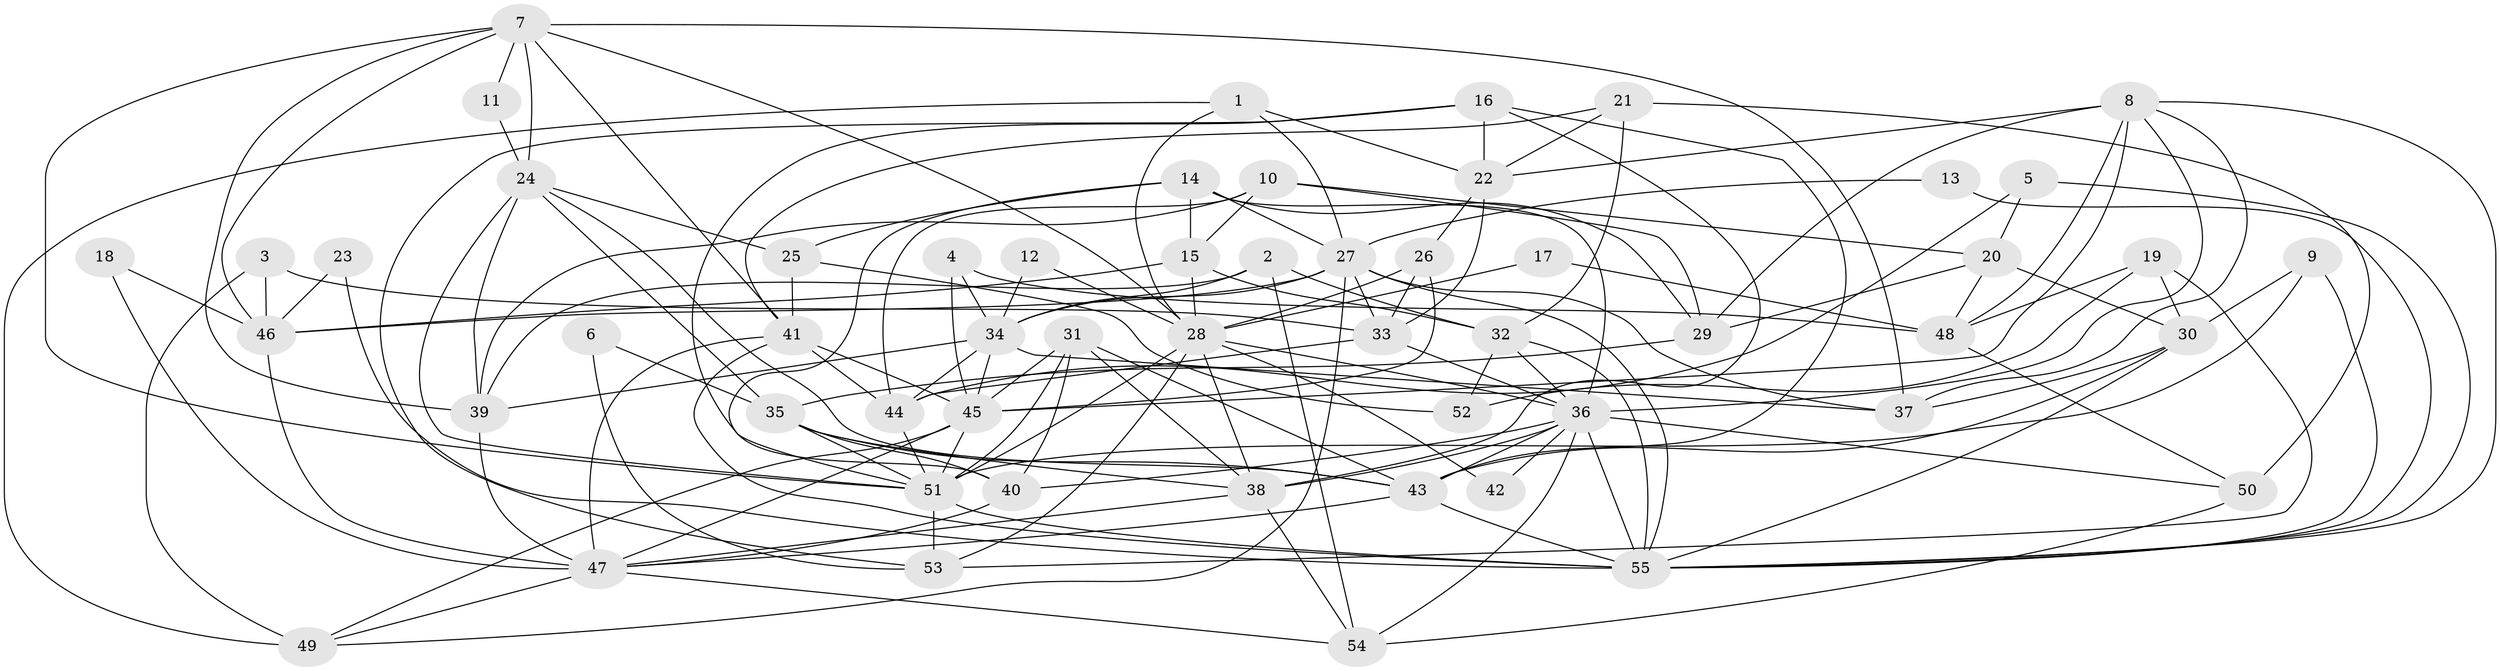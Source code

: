 // original degree distribution, {4: 0.23853211009174313, 3: 0.24770642201834864, 6: 0.11009174311926606, 7: 0.045871559633027525, 5: 0.1559633027522936, 2: 0.1834862385321101, 10: 0.009174311926605505, 9: 0.009174311926605505}
// Generated by graph-tools (version 1.1) at 2025/50/03/09/25 03:50:11]
// undirected, 55 vertices, 151 edges
graph export_dot {
graph [start="1"]
  node [color=gray90,style=filled];
  1;
  2;
  3;
  4;
  5;
  6;
  7;
  8;
  9;
  10;
  11;
  12;
  13;
  14;
  15;
  16;
  17;
  18;
  19;
  20;
  21;
  22;
  23;
  24;
  25;
  26;
  27;
  28;
  29;
  30;
  31;
  32;
  33;
  34;
  35;
  36;
  37;
  38;
  39;
  40;
  41;
  42;
  43;
  44;
  45;
  46;
  47;
  48;
  49;
  50;
  51;
  52;
  53;
  54;
  55;
  1 -- 22 [weight=1.0];
  1 -- 27 [weight=1.0];
  1 -- 28 [weight=1.0];
  1 -- 49 [weight=1.0];
  2 -- 32 [weight=1.0];
  2 -- 34 [weight=1.0];
  2 -- 39 [weight=1.0];
  2 -- 54 [weight=1.0];
  3 -- 33 [weight=1.0];
  3 -- 46 [weight=1.0];
  3 -- 49 [weight=1.0];
  4 -- 34 [weight=1.0];
  4 -- 45 [weight=1.0];
  4 -- 48 [weight=1.0];
  5 -- 20 [weight=1.0];
  5 -- 44 [weight=1.0];
  5 -- 55 [weight=1.0];
  6 -- 35 [weight=1.0];
  6 -- 53 [weight=1.0];
  7 -- 11 [weight=1.0];
  7 -- 24 [weight=1.0];
  7 -- 28 [weight=1.0];
  7 -- 37 [weight=1.0];
  7 -- 39 [weight=1.0];
  7 -- 41 [weight=1.0];
  7 -- 46 [weight=1.0];
  7 -- 51 [weight=1.0];
  8 -- 22 [weight=1.0];
  8 -- 29 [weight=1.0];
  8 -- 36 [weight=1.0];
  8 -- 37 [weight=1.0];
  8 -- 45 [weight=1.0];
  8 -- 48 [weight=1.0];
  8 -- 55 [weight=1.0];
  9 -- 30 [weight=1.0];
  9 -- 51 [weight=1.0];
  9 -- 55 [weight=1.0];
  10 -- 15 [weight=1.0];
  10 -- 20 [weight=1.0];
  10 -- 29 [weight=1.0];
  10 -- 39 [weight=1.0];
  10 -- 44 [weight=1.0];
  11 -- 24 [weight=1.0];
  12 -- 28 [weight=1.0];
  12 -- 34 [weight=1.0];
  13 -- 27 [weight=1.0];
  13 -- 55 [weight=1.0];
  14 -- 15 [weight=1.0];
  14 -- 25 [weight=1.0];
  14 -- 27 [weight=1.0];
  14 -- 29 [weight=1.0];
  14 -- 36 [weight=1.0];
  14 -- 51 [weight=1.0];
  15 -- 28 [weight=1.0];
  15 -- 32 [weight=1.0];
  15 -- 46 [weight=1.0];
  16 -- 22 [weight=1.0];
  16 -- 38 [weight=1.0];
  16 -- 40 [weight=1.0];
  16 -- 43 [weight=1.0];
  16 -- 53 [weight=1.0];
  17 -- 28 [weight=1.0];
  17 -- 48 [weight=1.0];
  18 -- 46 [weight=1.0];
  18 -- 47 [weight=1.0];
  19 -- 30 [weight=1.0];
  19 -- 48 [weight=1.0];
  19 -- 52 [weight=1.0];
  19 -- 53 [weight=1.0];
  20 -- 29 [weight=1.0];
  20 -- 30 [weight=1.0];
  20 -- 48 [weight=1.0];
  21 -- 22 [weight=1.0];
  21 -- 32 [weight=1.0];
  21 -- 41 [weight=1.0];
  21 -- 50 [weight=1.0];
  22 -- 26 [weight=1.0];
  22 -- 33 [weight=1.0];
  23 -- 46 [weight=1.0];
  23 -- 55 [weight=1.0];
  24 -- 25 [weight=1.0];
  24 -- 35 [weight=1.0];
  24 -- 39 [weight=1.0];
  24 -- 43 [weight=1.0];
  24 -- 51 [weight=1.0];
  25 -- 41 [weight=1.0];
  25 -- 52 [weight=1.0];
  26 -- 28 [weight=1.0];
  26 -- 33 [weight=1.0];
  26 -- 45 [weight=1.0];
  27 -- 33 [weight=1.0];
  27 -- 34 [weight=1.0];
  27 -- 37 [weight=1.0];
  27 -- 46 [weight=2.0];
  27 -- 49 [weight=1.0];
  27 -- 55 [weight=1.0];
  28 -- 36 [weight=1.0];
  28 -- 38 [weight=1.0];
  28 -- 42 [weight=1.0];
  28 -- 51 [weight=1.0];
  28 -- 53 [weight=1.0];
  29 -- 35 [weight=1.0];
  30 -- 37 [weight=1.0];
  30 -- 43 [weight=1.0];
  30 -- 55 [weight=1.0];
  31 -- 38 [weight=1.0];
  31 -- 40 [weight=1.0];
  31 -- 43 [weight=1.0];
  31 -- 45 [weight=1.0];
  31 -- 51 [weight=2.0];
  32 -- 36 [weight=1.0];
  32 -- 52 [weight=1.0];
  32 -- 55 [weight=1.0];
  33 -- 36 [weight=1.0];
  33 -- 44 [weight=1.0];
  34 -- 37 [weight=1.0];
  34 -- 39 [weight=1.0];
  34 -- 44 [weight=2.0];
  34 -- 45 [weight=1.0];
  35 -- 38 [weight=1.0];
  35 -- 40 [weight=1.0];
  35 -- 43 [weight=1.0];
  35 -- 51 [weight=1.0];
  36 -- 38 [weight=1.0];
  36 -- 40 [weight=1.0];
  36 -- 42 [weight=1.0];
  36 -- 43 [weight=1.0];
  36 -- 50 [weight=1.0];
  36 -- 54 [weight=1.0];
  36 -- 55 [weight=1.0];
  38 -- 47 [weight=1.0];
  38 -- 54 [weight=1.0];
  39 -- 47 [weight=1.0];
  40 -- 47 [weight=1.0];
  41 -- 44 [weight=1.0];
  41 -- 45 [weight=1.0];
  41 -- 47 [weight=1.0];
  41 -- 55 [weight=1.0];
  43 -- 47 [weight=2.0];
  43 -- 55 [weight=2.0];
  44 -- 51 [weight=1.0];
  45 -- 47 [weight=2.0];
  45 -- 49 [weight=2.0];
  45 -- 51 [weight=1.0];
  46 -- 47 [weight=1.0];
  47 -- 49 [weight=1.0];
  47 -- 54 [weight=1.0];
  48 -- 50 [weight=1.0];
  50 -- 54 [weight=1.0];
  51 -- 53 [weight=1.0];
  51 -- 55 [weight=1.0];
}
